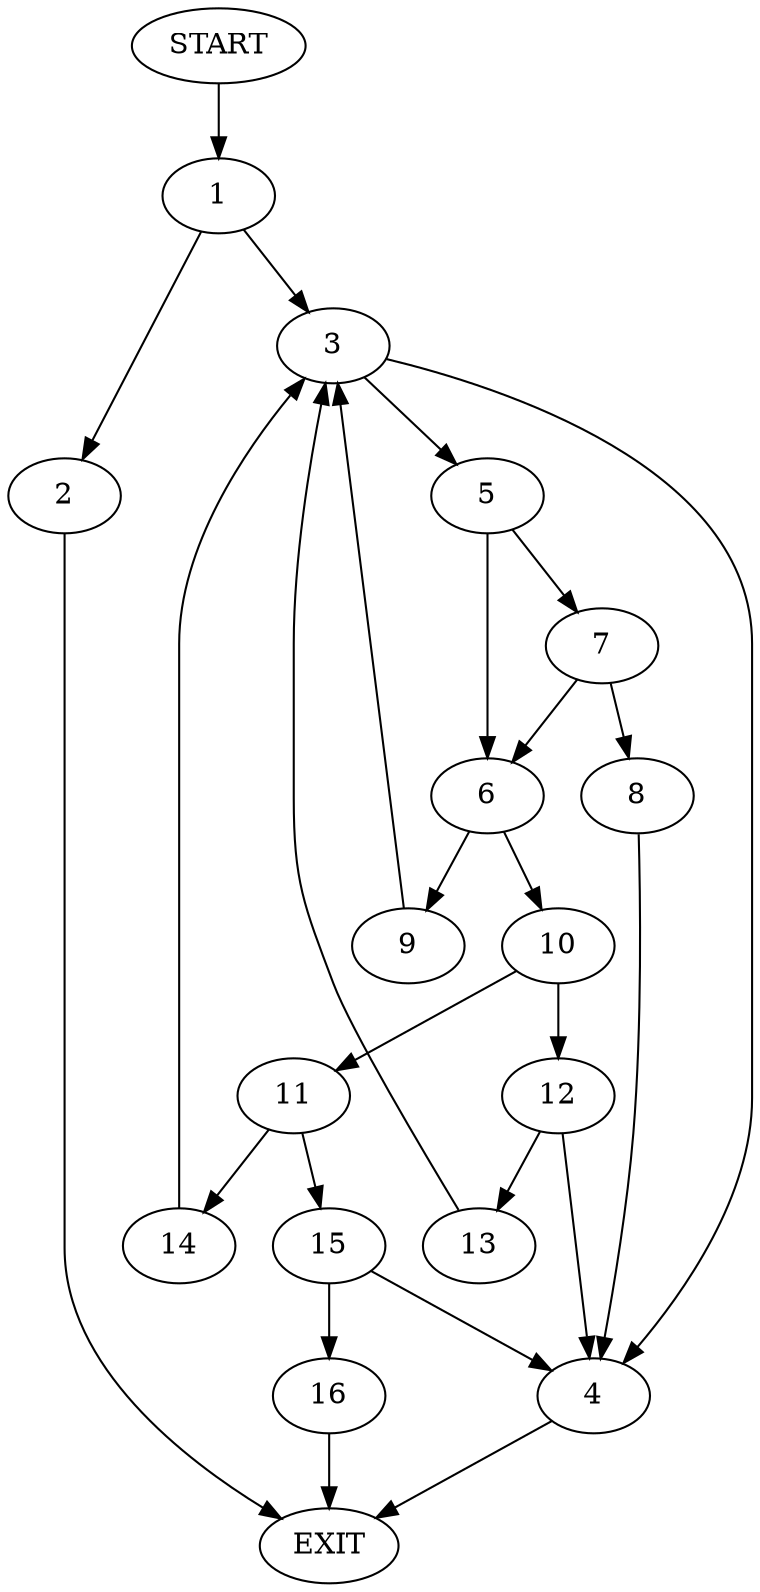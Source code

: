 digraph {
0 [label="START"]
17 [label="EXIT"]
0 -> 1
1 -> 2
1 -> 3
2 -> 17
3 -> 4
3 -> 5
4 -> 17
5 -> 6
5 -> 7
7 -> 6
7 -> 8
6 -> 9
6 -> 10
8 -> 4
9 -> 3
10 -> 11
10 -> 12
12 -> 4
12 -> 13
11 -> 14
11 -> 15
14 -> 3
15 -> 4
15 -> 16
16 -> 17
13 -> 3
}
